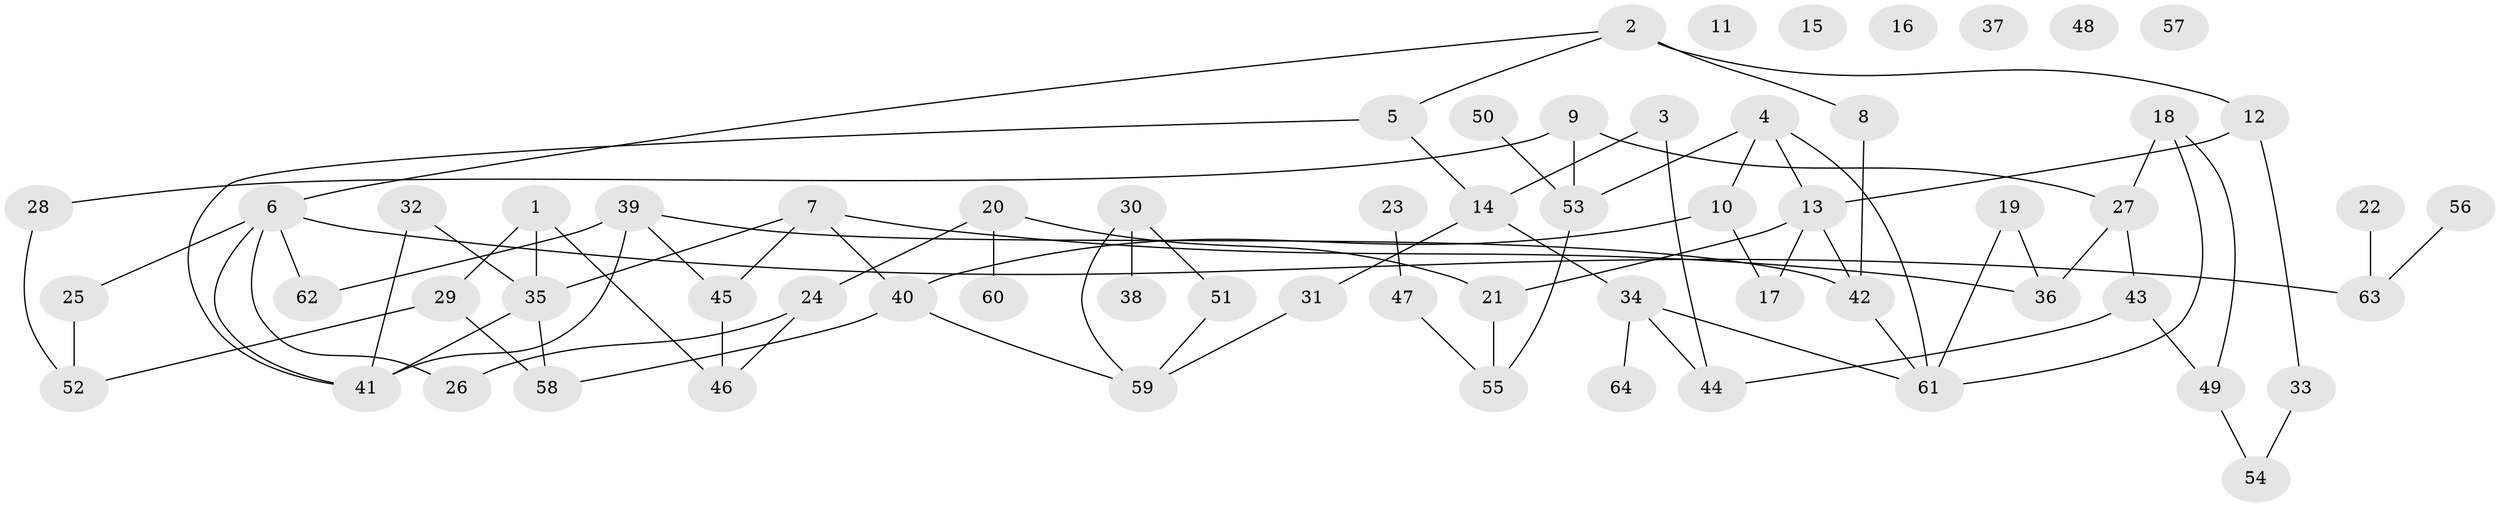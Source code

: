 // coarse degree distribution, {4: 0.21428571428571427, 5: 0.09523809523809523, 6: 0.047619047619047616, 3: 0.2619047619047619, 0: 0.14285714285714285, 2: 0.07142857142857142, 1: 0.14285714285714285, 7: 0.023809523809523808}
// Generated by graph-tools (version 1.1) at 2025/41/03/06/25 10:41:19]
// undirected, 64 vertices, 84 edges
graph export_dot {
graph [start="1"]
  node [color=gray90,style=filled];
  1;
  2;
  3;
  4;
  5;
  6;
  7;
  8;
  9;
  10;
  11;
  12;
  13;
  14;
  15;
  16;
  17;
  18;
  19;
  20;
  21;
  22;
  23;
  24;
  25;
  26;
  27;
  28;
  29;
  30;
  31;
  32;
  33;
  34;
  35;
  36;
  37;
  38;
  39;
  40;
  41;
  42;
  43;
  44;
  45;
  46;
  47;
  48;
  49;
  50;
  51;
  52;
  53;
  54;
  55;
  56;
  57;
  58;
  59;
  60;
  61;
  62;
  63;
  64;
  1 -- 29;
  1 -- 35;
  1 -- 46;
  2 -- 5;
  2 -- 6;
  2 -- 8;
  2 -- 12;
  3 -- 14;
  3 -- 44;
  4 -- 10;
  4 -- 13;
  4 -- 53;
  4 -- 61;
  5 -- 14;
  5 -- 41;
  6 -- 25;
  6 -- 26;
  6 -- 41;
  6 -- 62;
  6 -- 63;
  7 -- 35;
  7 -- 36;
  7 -- 40;
  7 -- 45;
  8 -- 42;
  9 -- 27;
  9 -- 28;
  9 -- 53;
  10 -- 17;
  10 -- 40;
  12 -- 13;
  12 -- 33;
  13 -- 17;
  13 -- 21;
  13 -- 42;
  14 -- 31;
  14 -- 34;
  18 -- 27;
  18 -- 49;
  18 -- 61;
  19 -- 36;
  19 -- 61;
  20 -- 21;
  20 -- 24;
  20 -- 60;
  21 -- 55;
  22 -- 63;
  23 -- 47;
  24 -- 26;
  24 -- 46;
  25 -- 52;
  27 -- 36;
  27 -- 43;
  28 -- 52;
  29 -- 52;
  29 -- 58;
  30 -- 38;
  30 -- 51;
  30 -- 59;
  31 -- 59;
  32 -- 35;
  32 -- 41;
  33 -- 54;
  34 -- 44;
  34 -- 61;
  34 -- 64;
  35 -- 41;
  35 -- 58;
  39 -- 41;
  39 -- 42;
  39 -- 45;
  39 -- 62;
  40 -- 58;
  40 -- 59;
  42 -- 61;
  43 -- 44;
  43 -- 49;
  45 -- 46;
  47 -- 55;
  49 -- 54;
  50 -- 53;
  51 -- 59;
  53 -- 55;
  56 -- 63;
}
